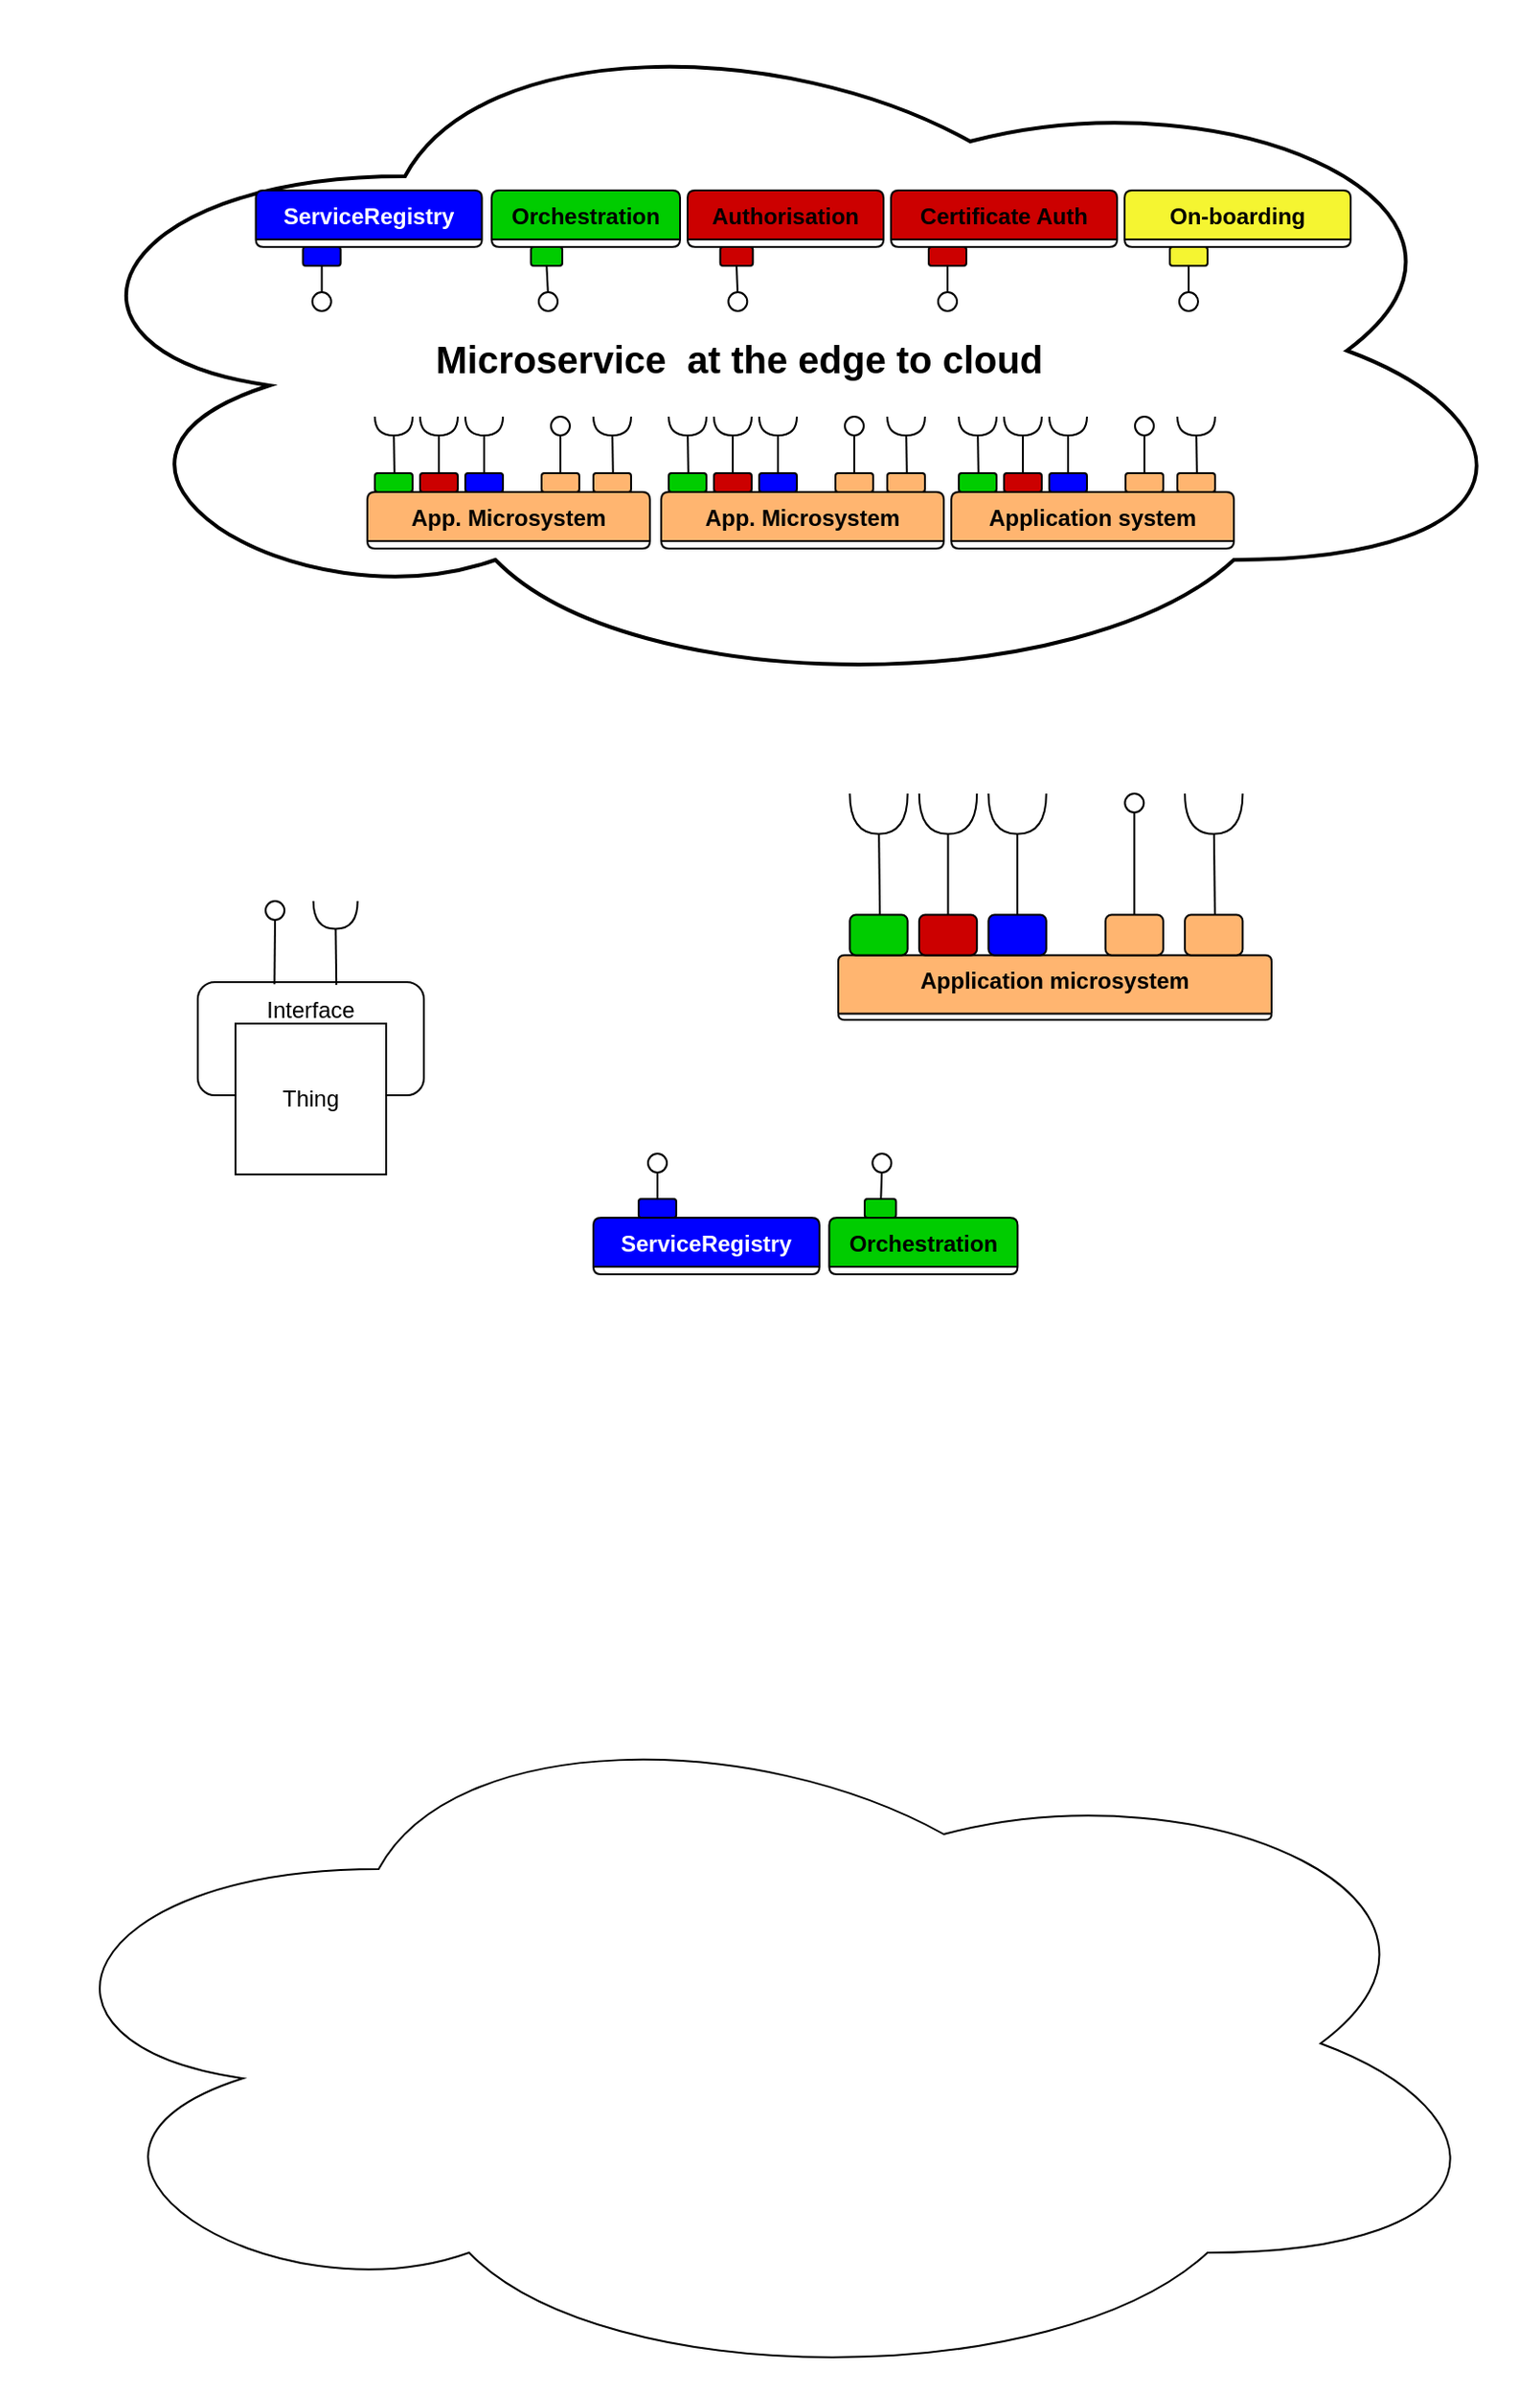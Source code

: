 <mxfile version="21.1.2" type="device">
  <diagram name="Page-1" id="v6Fz0Gvz70vR-agKBm5c">
    <mxGraphModel dx="1082" dy="836" grid="0" gridSize="10" guides="1" tooltips="1" connect="1" arrows="1" fold="1" page="1" pageScale="1" pageWidth="827" pageHeight="1169" math="0" shadow="0">
      <root>
        <mxCell id="0" />
        <mxCell id="1" parent="0" />
        <mxCell id="mkRPPFwUpt0L6hDoqbNb-77" value="" style="rounded=1;whiteSpace=wrap;html=1;" parent="1" vertex="1">
          <mxGeometry x="180" y="620" width="120" height="60" as="geometry" />
        </mxCell>
        <mxCell id="jZJW8-UeIkrkQT7gY3MM-151" value="" style="ellipse;shape=cloud;whiteSpace=wrap;html=1;" parent="1" vertex="1">
          <mxGeometry x="76.003" y="998" width="800" height="370" as="geometry" />
        </mxCell>
        <mxCell id="jZJW8-UeIkrkQT7gY3MM-15" value="" style="ellipse;shape=cloud;whiteSpace=wrap;html=1;rounded=1;strokeColor=#000000;strokeWidth=2;fontSize=12;fontColor=#000000;fillColor=none;" parent="1" vertex="1">
          <mxGeometry x="90" y="100" width="800" height="370" as="geometry" />
        </mxCell>
        <mxCell id="jZJW8-UeIkrkQT7gY3MM-18" value="On-boarding" style="swimlane;fontStyle=1;align=center;verticalAlign=top;childLayout=stackLayout;horizontal=1;startSize=26;horizontalStack=0;resizeParent=1;resizeParentMax=0;resizeLast=0;collapsible=1;marginBottom=0;labelBackgroundColor=none;labelBorderColor=none;rounded=1;fillColor=#F5F531;" parent="1" vertex="1">
          <mxGeometry x="672" y="200" width="120" height="30" as="geometry" />
        </mxCell>
        <mxCell id="jZJW8-UeIkrkQT7gY3MM-19" value="" style="group" parent="1" vertex="1" connectable="0">
          <mxGeometry x="696" y="230" width="20" height="34" as="geometry" />
        </mxCell>
        <mxCell id="jZJW8-UeIkrkQT7gY3MM-20" value="" style="rounded=1;whiteSpace=wrap;html=1;fontSize=15;fillColor=#F5F531;" parent="jZJW8-UeIkrkQT7gY3MM-19" vertex="1">
          <mxGeometry width="20" height="10" as="geometry" />
        </mxCell>
        <mxCell id="jZJW8-UeIkrkQT7gY3MM-21" value="" style="rounded=0;orthogonalLoop=1;jettySize=auto;html=1;endArrow=none;endFill=0;sketch=0;sourcePerimeterSpacing=0;targetPerimeterSpacing=0;exitX=0.5;exitY=1;exitDx=0;exitDy=0;" parent="jZJW8-UeIkrkQT7gY3MM-19" source="jZJW8-UeIkrkQT7gY3MM-20" target="jZJW8-UeIkrkQT7gY3MM-22" edge="1">
          <mxGeometry relative="1" as="geometry">
            <mxPoint x="10" y="-2" as="sourcePoint" />
          </mxGeometry>
        </mxCell>
        <mxCell id="jZJW8-UeIkrkQT7gY3MM-22" value="" style="ellipse;whiteSpace=wrap;html=1;align=center;aspect=fixed;resizable=0;points=[];outlineConnect=0;sketch=0;" parent="jZJW8-UeIkrkQT7gY3MM-19" vertex="1">
          <mxGeometry x="5" y="24" width="10" height="10" as="geometry" />
        </mxCell>
        <mxCell id="jZJW8-UeIkrkQT7gY3MM-23" value="&lt;b&gt;&lt;font style=&quot;font-size: 20px;&quot;&gt;Microservice&amp;nbsp; at the edge to cloud&lt;/font&gt;&lt;/b&gt;" style="text;html=1;strokeColor=none;fillColor=none;align=center;verticalAlign=middle;whiteSpace=wrap;rounded=0;" parent="1" vertex="1">
          <mxGeometry x="295" y="274" width="345" height="30" as="geometry" />
        </mxCell>
        <mxCell id="jZJW8-UeIkrkQT7gY3MM-24" value="" style="group" parent="1" vertex="1" connectable="0">
          <mxGeometry x="270" y="320" width="150" height="70" as="geometry" />
        </mxCell>
        <mxCell id="jZJW8-UeIkrkQT7gY3MM-25" value="App. Microsystem" style="swimlane;fontStyle=1;align=center;verticalAlign=top;childLayout=stackLayout;horizontal=1;startSize=26;horizontalStack=0;resizeParent=1;resizeParentMax=0;resizeLast=0;collapsible=1;marginBottom=0;labelBackgroundColor=none;labelBorderColor=none;rounded=1;fillColor=#FFB570;" parent="jZJW8-UeIkrkQT7gY3MM-24" vertex="1" collapsed="1">
          <mxGeometry y="40" width="150" height="30" as="geometry">
            <mxRectangle width="120" height="34" as="alternateBounds" />
          </mxGeometry>
        </mxCell>
        <mxCell id="jZJW8-UeIkrkQT7gY3MM-26" value="" style="line;strokeWidth=1;fillColor=none;align=left;verticalAlign=middle;spacingTop=-1;spacingLeft=3;spacingRight=3;rotatable=0;labelPosition=right;points=[];portConstraint=eastwest;labelBackgroundColor=none;rounded=1;" parent="jZJW8-UeIkrkQT7gY3MM-25" vertex="1">
          <mxGeometry y="26" width="120" height="8" as="geometry" />
        </mxCell>
        <mxCell id="jZJW8-UeIkrkQT7gY3MM-27" value="" style="group" parent="jZJW8-UeIkrkQT7gY3MM-24" vertex="1" connectable="0">
          <mxGeometry x="120" width="20" height="40" as="geometry" />
        </mxCell>
        <mxCell id="jZJW8-UeIkrkQT7gY3MM-28" value="" style="endArrow=none;html=1;rounded=0;fontSize=15;fontColor=#FFFFFF;exitX=0.232;exitY=0.435;exitDx=0;exitDy=0;exitPerimeter=0;" parent="jZJW8-UeIkrkQT7gY3MM-27" target="jZJW8-UeIkrkQT7gY3MM-29" edge="1">
          <mxGeometry width="50" height="50" relative="1" as="geometry">
            <mxPoint x="10.4" y="30.1" as="sourcePoint" />
            <mxPoint x="-430" y="-180" as="targetPoint" />
          </mxGeometry>
        </mxCell>
        <mxCell id="jZJW8-UeIkrkQT7gY3MM-29" value="" style="shape=requiredInterface;html=1;verticalLabelPosition=bottom;sketch=0;fontSize=15;fontColor=#FFFFFF;fillColor=#FFB570;direction=south;" parent="jZJW8-UeIkrkQT7gY3MM-27" vertex="1">
          <mxGeometry width="20" height="10" as="geometry" />
        </mxCell>
        <mxCell id="jZJW8-UeIkrkQT7gY3MM-30" value="" style="rounded=1;whiteSpace=wrap;html=1;fontSize=15;fillColor=#FFB570;" parent="jZJW8-UeIkrkQT7gY3MM-27" vertex="1">
          <mxGeometry y="30" width="20" height="10" as="geometry" />
        </mxCell>
        <mxCell id="jZJW8-UeIkrkQT7gY3MM-31" value="" style="group" parent="jZJW8-UeIkrkQT7gY3MM-24" vertex="1" connectable="0">
          <mxGeometry x="4" width="20" height="40" as="geometry" />
        </mxCell>
        <mxCell id="jZJW8-UeIkrkQT7gY3MM-32" value="" style="endArrow=none;html=1;rounded=0;fontSize=15;fontColor=#FFFFFF;exitX=0.232;exitY=0.435;exitDx=0;exitDy=0;exitPerimeter=0;" parent="jZJW8-UeIkrkQT7gY3MM-31" target="jZJW8-UeIkrkQT7gY3MM-33" edge="1">
          <mxGeometry width="50" height="50" relative="1" as="geometry">
            <mxPoint x="10.4" y="30.1" as="sourcePoint" />
            <mxPoint x="-430" y="-180" as="targetPoint" />
          </mxGeometry>
        </mxCell>
        <mxCell id="jZJW8-UeIkrkQT7gY3MM-33" value="" style="shape=requiredInterface;html=1;verticalLabelPosition=bottom;sketch=0;fontSize=15;fontColor=#FFFFFF;fillColor=#FFB570;direction=south;" parent="jZJW8-UeIkrkQT7gY3MM-31" vertex="1">
          <mxGeometry width="20" height="10" as="geometry" />
        </mxCell>
        <mxCell id="jZJW8-UeIkrkQT7gY3MM-34" value="" style="rounded=1;whiteSpace=wrap;html=1;fontSize=15;fillColor=#00CC00;" parent="jZJW8-UeIkrkQT7gY3MM-31" vertex="1">
          <mxGeometry y="30" width="20" height="10" as="geometry" />
        </mxCell>
        <mxCell id="jZJW8-UeIkrkQT7gY3MM-35" value="" style="group" parent="jZJW8-UeIkrkQT7gY3MM-24" vertex="1" connectable="0">
          <mxGeometry x="52" width="20" height="40" as="geometry" />
        </mxCell>
        <mxCell id="jZJW8-UeIkrkQT7gY3MM-36" value="" style="shape=requiredInterface;html=1;verticalLabelPosition=bottom;sketch=0;fontSize=15;fontColor=#FFFFFF;fillColor=#FFB570;direction=south;" parent="jZJW8-UeIkrkQT7gY3MM-35" vertex="1">
          <mxGeometry width="20" height="10" as="geometry" />
        </mxCell>
        <mxCell id="jZJW8-UeIkrkQT7gY3MM-37" value="" style="rounded=1;whiteSpace=wrap;html=1;fontSize=15;fillColor=#0000FF;" parent="jZJW8-UeIkrkQT7gY3MM-35" vertex="1">
          <mxGeometry y="30" width="20" height="10" as="geometry" />
        </mxCell>
        <mxCell id="jZJW8-UeIkrkQT7gY3MM-38" value="" style="endArrow=none;html=1;rounded=0;fontSize=15;fontColor=#FFFFFF;" parent="jZJW8-UeIkrkQT7gY3MM-35" target="jZJW8-UeIkrkQT7gY3MM-36" edge="1">
          <mxGeometry width="50" height="50" relative="1" as="geometry">
            <mxPoint x="10" y="30" as="sourcePoint" />
            <mxPoint x="-430" y="-180" as="targetPoint" />
          </mxGeometry>
        </mxCell>
        <mxCell id="jZJW8-UeIkrkQT7gY3MM-39" value="" style="group" parent="jZJW8-UeIkrkQT7gY3MM-24" vertex="1" connectable="0">
          <mxGeometry x="28" width="20" height="40" as="geometry" />
        </mxCell>
        <mxCell id="jZJW8-UeIkrkQT7gY3MM-40" value="" style="shape=requiredInterface;html=1;verticalLabelPosition=bottom;sketch=0;fontSize=15;fontColor=#FFFFFF;fillColor=#FFB570;direction=south;" parent="jZJW8-UeIkrkQT7gY3MM-39" vertex="1">
          <mxGeometry width="20" height="10" as="geometry" />
        </mxCell>
        <mxCell id="jZJW8-UeIkrkQT7gY3MM-41" value="" style="rounded=1;whiteSpace=wrap;html=1;fontSize=15;fillColor=#CC0000;" parent="jZJW8-UeIkrkQT7gY3MM-39" vertex="1">
          <mxGeometry y="30" width="20" height="10" as="geometry" />
        </mxCell>
        <mxCell id="jZJW8-UeIkrkQT7gY3MM-42" value="" style="endArrow=none;html=1;rounded=0;fontSize=15;fontColor=#FFFFFF;" parent="jZJW8-UeIkrkQT7gY3MM-39" target="jZJW8-UeIkrkQT7gY3MM-40" edge="1">
          <mxGeometry width="50" height="50" relative="1" as="geometry">
            <mxPoint x="10" y="30" as="sourcePoint" />
            <mxPoint x="-430" y="-180" as="targetPoint" />
          </mxGeometry>
        </mxCell>
        <mxCell id="jZJW8-UeIkrkQT7gY3MM-43" value="" style="group" parent="jZJW8-UeIkrkQT7gY3MM-24" vertex="1" connectable="0">
          <mxGeometry x="92.5" width="20" height="40" as="geometry" />
        </mxCell>
        <mxCell id="jZJW8-UeIkrkQT7gY3MM-44" value="" style="ellipse;whiteSpace=wrap;html=1;align=center;aspect=fixed;resizable=0;points=[];outlineConnect=0;sketch=0;fillColor=#FFFFFF;rotation=-180;" parent="jZJW8-UeIkrkQT7gY3MM-43" vertex="1">
          <mxGeometry x="5" width="10" height="10" as="geometry" />
        </mxCell>
        <mxCell id="jZJW8-UeIkrkQT7gY3MM-45" value="" style="rounded=1;whiteSpace=wrap;html=1;fontSize=15;fillColor=#FFB570;rotation=-180;" parent="jZJW8-UeIkrkQT7gY3MM-43" vertex="1">
          <mxGeometry y="30" width="20" height="10" as="geometry" />
        </mxCell>
        <mxCell id="jZJW8-UeIkrkQT7gY3MM-46" value="" style="rounded=0;orthogonalLoop=1;jettySize=auto;html=1;endArrow=none;endFill=0;sketch=0;targetPerimeterSpacing=0;startArrow=none;" parent="jZJW8-UeIkrkQT7gY3MM-43" source="jZJW8-UeIkrkQT7gY3MM-45" target="jZJW8-UeIkrkQT7gY3MM-44" edge="1">
          <mxGeometry relative="1" as="geometry">
            <mxPoint x="10" y="42" as="sourcePoint" />
          </mxGeometry>
        </mxCell>
        <mxCell id="jZJW8-UeIkrkQT7gY3MM-47" value="" style="group" parent="1" vertex="1" connectable="0">
          <mxGeometry x="426" y="320" width="150" height="70" as="geometry" />
        </mxCell>
        <mxCell id="jZJW8-UeIkrkQT7gY3MM-48" value="App. Microsystem" style="swimlane;fontStyle=1;align=center;verticalAlign=top;childLayout=stackLayout;horizontal=1;startSize=26;horizontalStack=0;resizeParent=1;resizeParentMax=0;resizeLast=0;collapsible=1;marginBottom=0;labelBackgroundColor=none;labelBorderColor=none;rounded=1;fillColor=#FFB570;" parent="jZJW8-UeIkrkQT7gY3MM-47" vertex="1" collapsed="1">
          <mxGeometry y="40" width="150" height="30" as="geometry">
            <mxRectangle width="120" height="34" as="alternateBounds" />
          </mxGeometry>
        </mxCell>
        <mxCell id="jZJW8-UeIkrkQT7gY3MM-49" value="" style="line;strokeWidth=1;fillColor=none;align=left;verticalAlign=middle;spacingTop=-1;spacingLeft=3;spacingRight=3;rotatable=0;labelPosition=right;points=[];portConstraint=eastwest;labelBackgroundColor=none;rounded=1;" parent="jZJW8-UeIkrkQT7gY3MM-48" vertex="1">
          <mxGeometry y="26" width="120" height="8" as="geometry" />
        </mxCell>
        <mxCell id="jZJW8-UeIkrkQT7gY3MM-50" value="" style="group" parent="jZJW8-UeIkrkQT7gY3MM-47" vertex="1" connectable="0">
          <mxGeometry x="120" width="20" height="40" as="geometry" />
        </mxCell>
        <mxCell id="jZJW8-UeIkrkQT7gY3MM-51" value="" style="endArrow=none;html=1;rounded=0;fontSize=15;fontColor=#FFFFFF;exitX=0.232;exitY=0.435;exitDx=0;exitDy=0;exitPerimeter=0;" parent="jZJW8-UeIkrkQT7gY3MM-50" target="jZJW8-UeIkrkQT7gY3MM-52" edge="1">
          <mxGeometry width="50" height="50" relative="1" as="geometry">
            <mxPoint x="10.4" y="30.1" as="sourcePoint" />
            <mxPoint x="-430" y="-180" as="targetPoint" />
          </mxGeometry>
        </mxCell>
        <mxCell id="jZJW8-UeIkrkQT7gY3MM-52" value="" style="shape=requiredInterface;html=1;verticalLabelPosition=bottom;sketch=0;fontSize=15;fontColor=#FFFFFF;fillColor=#FFB570;direction=south;" parent="jZJW8-UeIkrkQT7gY3MM-50" vertex="1">
          <mxGeometry width="20" height="10" as="geometry" />
        </mxCell>
        <mxCell id="jZJW8-UeIkrkQT7gY3MM-53" value="" style="rounded=1;whiteSpace=wrap;html=1;fontSize=15;fillColor=#FFB570;" parent="jZJW8-UeIkrkQT7gY3MM-50" vertex="1">
          <mxGeometry y="30" width="20" height="10" as="geometry" />
        </mxCell>
        <mxCell id="jZJW8-UeIkrkQT7gY3MM-54" value="" style="group" parent="jZJW8-UeIkrkQT7gY3MM-47" vertex="1" connectable="0">
          <mxGeometry x="4" width="20" height="40" as="geometry" />
        </mxCell>
        <mxCell id="jZJW8-UeIkrkQT7gY3MM-55" value="" style="endArrow=none;html=1;rounded=0;fontSize=15;fontColor=#FFFFFF;exitX=0.232;exitY=0.435;exitDx=0;exitDy=0;exitPerimeter=0;" parent="jZJW8-UeIkrkQT7gY3MM-54" target="jZJW8-UeIkrkQT7gY3MM-56" edge="1">
          <mxGeometry width="50" height="50" relative="1" as="geometry">
            <mxPoint x="10.4" y="30.1" as="sourcePoint" />
            <mxPoint x="-430" y="-180" as="targetPoint" />
          </mxGeometry>
        </mxCell>
        <mxCell id="jZJW8-UeIkrkQT7gY3MM-56" value="" style="shape=requiredInterface;html=1;verticalLabelPosition=bottom;sketch=0;fontSize=15;fontColor=#FFFFFF;fillColor=#FFB570;direction=south;" parent="jZJW8-UeIkrkQT7gY3MM-54" vertex="1">
          <mxGeometry width="20" height="10" as="geometry" />
        </mxCell>
        <mxCell id="jZJW8-UeIkrkQT7gY3MM-57" value="" style="rounded=1;whiteSpace=wrap;html=1;fontSize=15;fillColor=#00CC00;" parent="jZJW8-UeIkrkQT7gY3MM-54" vertex="1">
          <mxGeometry y="30" width="20" height="10" as="geometry" />
        </mxCell>
        <mxCell id="jZJW8-UeIkrkQT7gY3MM-58" value="" style="group" parent="jZJW8-UeIkrkQT7gY3MM-47" vertex="1" connectable="0">
          <mxGeometry x="52" width="20" height="40" as="geometry" />
        </mxCell>
        <mxCell id="jZJW8-UeIkrkQT7gY3MM-59" value="" style="shape=requiredInterface;html=1;verticalLabelPosition=bottom;sketch=0;fontSize=15;fontColor=#FFFFFF;fillColor=#FFB570;direction=south;" parent="jZJW8-UeIkrkQT7gY3MM-58" vertex="1">
          <mxGeometry width="20" height="10" as="geometry" />
        </mxCell>
        <mxCell id="jZJW8-UeIkrkQT7gY3MM-60" value="" style="rounded=1;whiteSpace=wrap;html=1;fontSize=15;fillColor=#0000FF;" parent="jZJW8-UeIkrkQT7gY3MM-58" vertex="1">
          <mxGeometry y="30" width="20" height="10" as="geometry" />
        </mxCell>
        <mxCell id="jZJW8-UeIkrkQT7gY3MM-61" value="" style="endArrow=none;html=1;rounded=0;fontSize=15;fontColor=#FFFFFF;" parent="jZJW8-UeIkrkQT7gY3MM-58" target="jZJW8-UeIkrkQT7gY3MM-59" edge="1">
          <mxGeometry width="50" height="50" relative="1" as="geometry">
            <mxPoint x="10" y="30" as="sourcePoint" />
            <mxPoint x="-430" y="-180" as="targetPoint" />
          </mxGeometry>
        </mxCell>
        <mxCell id="jZJW8-UeIkrkQT7gY3MM-62" value="" style="group" parent="jZJW8-UeIkrkQT7gY3MM-47" vertex="1" connectable="0">
          <mxGeometry x="28" width="20" height="40" as="geometry" />
        </mxCell>
        <mxCell id="jZJW8-UeIkrkQT7gY3MM-63" value="" style="shape=requiredInterface;html=1;verticalLabelPosition=bottom;sketch=0;fontSize=15;fontColor=#FFFFFF;fillColor=#FFB570;direction=south;" parent="jZJW8-UeIkrkQT7gY3MM-62" vertex="1">
          <mxGeometry width="20" height="10" as="geometry" />
        </mxCell>
        <mxCell id="jZJW8-UeIkrkQT7gY3MM-64" value="" style="rounded=1;whiteSpace=wrap;html=1;fontSize=15;fillColor=#CC0000;" parent="jZJW8-UeIkrkQT7gY3MM-62" vertex="1">
          <mxGeometry y="30" width="20" height="10" as="geometry" />
        </mxCell>
        <mxCell id="jZJW8-UeIkrkQT7gY3MM-65" value="" style="endArrow=none;html=1;rounded=0;fontSize=15;fontColor=#FFFFFF;" parent="jZJW8-UeIkrkQT7gY3MM-62" target="jZJW8-UeIkrkQT7gY3MM-63" edge="1">
          <mxGeometry width="50" height="50" relative="1" as="geometry">
            <mxPoint x="10" y="30" as="sourcePoint" />
            <mxPoint x="-430" y="-180" as="targetPoint" />
          </mxGeometry>
        </mxCell>
        <mxCell id="jZJW8-UeIkrkQT7gY3MM-66" value="" style="group" parent="jZJW8-UeIkrkQT7gY3MM-47" vertex="1" connectable="0">
          <mxGeometry x="92.5" width="20" height="40" as="geometry" />
        </mxCell>
        <mxCell id="jZJW8-UeIkrkQT7gY3MM-67" value="" style="ellipse;whiteSpace=wrap;html=1;align=center;aspect=fixed;resizable=0;points=[];outlineConnect=0;sketch=0;fillColor=#FFFFFF;rotation=-180;" parent="jZJW8-UeIkrkQT7gY3MM-66" vertex="1">
          <mxGeometry x="5" width="10" height="10" as="geometry" />
        </mxCell>
        <mxCell id="jZJW8-UeIkrkQT7gY3MM-68" value="" style="rounded=1;whiteSpace=wrap;html=1;fontSize=15;fillColor=#FFB570;rotation=-180;" parent="jZJW8-UeIkrkQT7gY3MM-66" vertex="1">
          <mxGeometry y="30" width="20" height="10" as="geometry" />
        </mxCell>
        <mxCell id="jZJW8-UeIkrkQT7gY3MM-69" value="" style="rounded=0;orthogonalLoop=1;jettySize=auto;html=1;endArrow=none;endFill=0;sketch=0;targetPerimeterSpacing=0;startArrow=none;" parent="jZJW8-UeIkrkQT7gY3MM-66" source="jZJW8-UeIkrkQT7gY3MM-68" target="jZJW8-UeIkrkQT7gY3MM-67" edge="1">
          <mxGeometry relative="1" as="geometry">
            <mxPoint x="10" y="42" as="sourcePoint" />
          </mxGeometry>
        </mxCell>
        <mxCell id="jZJW8-UeIkrkQT7gY3MM-93" value="" style="group" parent="1" vertex="1" connectable="0">
          <mxGeometry x="210.81" y="200" width="120" height="74" as="geometry" />
        </mxCell>
        <mxCell id="jZJW8-UeIkrkQT7gY3MM-94" value="" style="group" parent="jZJW8-UeIkrkQT7gY3MM-93" vertex="1" connectable="0">
          <mxGeometry width="120" height="74" as="geometry" />
        </mxCell>
        <mxCell id="jZJW8-UeIkrkQT7gY3MM-95" value="ServiceRegistry" style="swimlane;fontStyle=1;align=center;verticalAlign=top;childLayout=stackLayout;horizontal=1;startSize=26;horizontalStack=0;resizeParent=1;resizeParentMax=0;resizeLast=0;collapsible=1;marginBottom=0;labelBackgroundColor=none;labelBorderColor=none;rounded=1;fillColor=#0000FF;fontColor=#FFFFFF;" parent="jZJW8-UeIkrkQT7gY3MM-94" vertex="1">
          <mxGeometry width="120" height="30" as="geometry">
            <mxRectangle x="500" y="100" width="130" height="30" as="alternateBounds" />
          </mxGeometry>
        </mxCell>
        <mxCell id="jZJW8-UeIkrkQT7gY3MM-96" value="" style="group" parent="jZJW8-UeIkrkQT7gY3MM-94" vertex="1" connectable="0">
          <mxGeometry x="25" y="30" width="20" height="44" as="geometry" />
        </mxCell>
        <mxCell id="jZJW8-UeIkrkQT7gY3MM-97" value="" style="ellipse;whiteSpace=wrap;html=1;align=center;aspect=fixed;resizable=0;points=[];outlineConnect=0;sketch=0;fillColor=#FFFFFF;" parent="jZJW8-UeIkrkQT7gY3MM-96" vertex="1">
          <mxGeometry x="5" y="24" width="10" height="10" as="geometry" />
        </mxCell>
        <mxCell id="jZJW8-UeIkrkQT7gY3MM-98" value="" style="rounded=1;whiteSpace=wrap;html=1;fontSize=15;fillColor=#0000FF;" parent="jZJW8-UeIkrkQT7gY3MM-96" vertex="1">
          <mxGeometry width="20" height="10" as="geometry" />
        </mxCell>
        <mxCell id="jZJW8-UeIkrkQT7gY3MM-99" value="" style="rounded=0;orthogonalLoop=1;jettySize=auto;html=1;endArrow=none;endFill=0;sketch=0;targetPerimeterSpacing=0;startArrow=none;" parent="jZJW8-UeIkrkQT7gY3MM-96" source="jZJW8-UeIkrkQT7gY3MM-98" target="jZJW8-UeIkrkQT7gY3MM-97" edge="1">
          <mxGeometry relative="1" as="geometry">
            <mxPoint x="10" y="-2" as="sourcePoint" />
          </mxGeometry>
        </mxCell>
        <mxCell id="jZJW8-UeIkrkQT7gY3MM-100" value="" style="group" parent="1" vertex="1" connectable="0">
          <mxGeometry x="336" y="200" width="100" height="64" as="geometry" />
        </mxCell>
        <mxCell id="jZJW8-UeIkrkQT7gY3MM-101" value="Orchestration" style="swimlane;fontStyle=1;align=center;verticalAlign=top;childLayout=stackLayout;horizontal=1;startSize=26;horizontalStack=0;resizeParent=1;resizeParentMax=0;resizeLast=0;collapsible=1;marginBottom=0;labelBackgroundColor=none;labelBorderColor=none;rounded=1;fillColor=#00CC00;" parent="jZJW8-UeIkrkQT7gY3MM-100" vertex="1">
          <mxGeometry width="100" height="30" as="geometry" />
        </mxCell>
        <mxCell id="jZJW8-UeIkrkQT7gY3MM-102" value="" style="group" parent="jZJW8-UeIkrkQT7gY3MM-100" vertex="1" connectable="0">
          <mxGeometry x="20.833" y="30" width="16.667" height="34" as="geometry" />
        </mxCell>
        <mxCell id="jZJW8-UeIkrkQT7gY3MM-103" value="" style="rounded=1;whiteSpace=wrap;html=1;fontSize=15;fillColor=#00CC00;" parent="jZJW8-UeIkrkQT7gY3MM-102" vertex="1">
          <mxGeometry width="16.667" height="10" as="geometry" />
        </mxCell>
        <mxCell id="jZJW8-UeIkrkQT7gY3MM-104" value="" style="rounded=0;orthogonalLoop=1;jettySize=auto;html=1;endArrow=none;endFill=0;sketch=0;sourcePerimeterSpacing=0;targetPerimeterSpacing=0;exitX=0.5;exitY=1;exitDx=0;exitDy=0;" parent="jZJW8-UeIkrkQT7gY3MM-102" source="jZJW8-UeIkrkQT7gY3MM-103" target="jZJW8-UeIkrkQT7gY3MM-105" edge="1">
          <mxGeometry relative="1" as="geometry">
            <mxPoint x="8.333" y="-2" as="sourcePoint" />
          </mxGeometry>
        </mxCell>
        <mxCell id="jZJW8-UeIkrkQT7gY3MM-105" value="" style="ellipse;whiteSpace=wrap;html=1;align=center;aspect=fixed;resizable=0;points=[];outlineConnect=0;sketch=0;" parent="jZJW8-UeIkrkQT7gY3MM-102" vertex="1">
          <mxGeometry x="4.167" y="24" width="10" height="10" as="geometry" />
        </mxCell>
        <mxCell id="jZJW8-UeIkrkQT7gY3MM-106" value="" style="group" parent="1" vertex="1" connectable="0">
          <mxGeometry x="440" y="200" width="447.333" height="270" as="geometry" />
        </mxCell>
        <mxCell id="jZJW8-UeIkrkQT7gY3MM-107" value="Authorisation" style="swimlane;fontStyle=1;align=center;verticalAlign=top;childLayout=stackLayout;horizontal=1;startSize=26;horizontalStack=0;resizeParent=1;resizeParentMax=0;resizeLast=0;collapsible=1;marginBottom=0;labelBackgroundColor=none;labelBorderColor=none;rounded=1;fillColor=#CC0000;" parent="jZJW8-UeIkrkQT7gY3MM-106" vertex="1">
          <mxGeometry width="104" height="30" as="geometry" />
        </mxCell>
        <mxCell id="jZJW8-UeIkrkQT7gY3MM-108" value="" style="group" parent="jZJW8-UeIkrkQT7gY3MM-106" vertex="1" connectable="0">
          <mxGeometry x="17.333" y="30" width="430.0" height="240" as="geometry" />
        </mxCell>
        <mxCell id="jZJW8-UeIkrkQT7gY3MM-109" value="" style="rounded=1;whiteSpace=wrap;html=1;fontSize=15;fillColor=#CC0000;" parent="jZJW8-UeIkrkQT7gY3MM-108" vertex="1">
          <mxGeometry width="17.333" height="10" as="geometry" />
        </mxCell>
        <mxCell id="jZJW8-UeIkrkQT7gY3MM-110" value="" style="rounded=0;orthogonalLoop=1;jettySize=auto;html=1;endArrow=none;endFill=0;sketch=0;sourcePerimeterSpacing=0;targetPerimeterSpacing=0;exitX=0.5;exitY=1;exitDx=0;exitDy=0;" parent="jZJW8-UeIkrkQT7gY3MM-108" source="jZJW8-UeIkrkQT7gY3MM-109" target="jZJW8-UeIkrkQT7gY3MM-111" edge="1">
          <mxGeometry relative="1" as="geometry">
            <mxPoint x="8.667" y="-2" as="sourcePoint" />
          </mxGeometry>
        </mxCell>
        <mxCell id="jZJW8-UeIkrkQT7gY3MM-111" value="" style="ellipse;whiteSpace=wrap;html=1;align=center;aspect=fixed;resizable=0;points=[];outlineConnect=0;sketch=0;" parent="jZJW8-UeIkrkQT7gY3MM-108" vertex="1">
          <mxGeometry x="4.333" y="24" width="10" height="10" as="geometry" />
        </mxCell>
        <mxCell id="jZJW8-UeIkrkQT7gY3MM-116" value="" style="group" parent="1" vertex="1" connectable="0">
          <mxGeometry x="580" y="320" width="150" height="70" as="geometry" />
        </mxCell>
        <mxCell id="jZJW8-UeIkrkQT7gY3MM-117" value="Application system" style="swimlane;fontStyle=1;align=center;verticalAlign=top;childLayout=stackLayout;horizontal=1;startSize=26;horizontalStack=0;resizeParent=1;resizeParentMax=0;resizeLast=0;collapsible=1;marginBottom=0;labelBackgroundColor=none;labelBorderColor=none;rounded=1;fillColor=#FFB570;" parent="jZJW8-UeIkrkQT7gY3MM-116" vertex="1" collapsed="1">
          <mxGeometry y="40" width="150" height="30" as="geometry">
            <mxRectangle width="120" height="34" as="alternateBounds" />
          </mxGeometry>
        </mxCell>
        <mxCell id="jZJW8-UeIkrkQT7gY3MM-118" value="" style="line;strokeWidth=1;fillColor=none;align=left;verticalAlign=middle;spacingTop=-1;spacingLeft=3;spacingRight=3;rotatable=0;labelPosition=right;points=[];portConstraint=eastwest;labelBackgroundColor=none;rounded=1;" parent="jZJW8-UeIkrkQT7gY3MM-117" vertex="1">
          <mxGeometry y="26" width="120" height="8" as="geometry" />
        </mxCell>
        <mxCell id="jZJW8-UeIkrkQT7gY3MM-119" value="" style="group" parent="jZJW8-UeIkrkQT7gY3MM-116" vertex="1" connectable="0">
          <mxGeometry x="120" width="20" height="40" as="geometry" />
        </mxCell>
        <mxCell id="jZJW8-UeIkrkQT7gY3MM-120" value="" style="endArrow=none;html=1;rounded=0;fontSize=15;fontColor=#FFFFFF;exitX=0.232;exitY=0.435;exitDx=0;exitDy=0;exitPerimeter=0;" parent="jZJW8-UeIkrkQT7gY3MM-119" target="jZJW8-UeIkrkQT7gY3MM-121" edge="1">
          <mxGeometry width="50" height="50" relative="1" as="geometry">
            <mxPoint x="10.4" y="30.1" as="sourcePoint" />
            <mxPoint x="-430" y="-180" as="targetPoint" />
          </mxGeometry>
        </mxCell>
        <mxCell id="jZJW8-UeIkrkQT7gY3MM-121" value="" style="shape=requiredInterface;html=1;verticalLabelPosition=bottom;sketch=0;fontSize=15;fontColor=#FFFFFF;fillColor=#FFB570;direction=south;" parent="jZJW8-UeIkrkQT7gY3MM-119" vertex="1">
          <mxGeometry width="20" height="10" as="geometry" />
        </mxCell>
        <mxCell id="jZJW8-UeIkrkQT7gY3MM-122" value="" style="rounded=1;whiteSpace=wrap;html=1;fontSize=15;fillColor=#FFB570;" parent="jZJW8-UeIkrkQT7gY3MM-119" vertex="1">
          <mxGeometry y="30" width="20" height="10" as="geometry" />
        </mxCell>
        <mxCell id="jZJW8-UeIkrkQT7gY3MM-123" value="" style="group" parent="jZJW8-UeIkrkQT7gY3MM-116" vertex="1" connectable="0">
          <mxGeometry x="4" width="20" height="40" as="geometry" />
        </mxCell>
        <mxCell id="jZJW8-UeIkrkQT7gY3MM-124" value="" style="endArrow=none;html=1;rounded=0;fontSize=15;fontColor=#FFFFFF;exitX=0.232;exitY=0.435;exitDx=0;exitDy=0;exitPerimeter=0;" parent="jZJW8-UeIkrkQT7gY3MM-123" target="jZJW8-UeIkrkQT7gY3MM-125" edge="1">
          <mxGeometry width="50" height="50" relative="1" as="geometry">
            <mxPoint x="10.4" y="30.1" as="sourcePoint" />
            <mxPoint x="-430" y="-180" as="targetPoint" />
          </mxGeometry>
        </mxCell>
        <mxCell id="jZJW8-UeIkrkQT7gY3MM-125" value="" style="shape=requiredInterface;html=1;verticalLabelPosition=bottom;sketch=0;fontSize=15;fontColor=#FFFFFF;fillColor=#FFB570;direction=south;" parent="jZJW8-UeIkrkQT7gY3MM-123" vertex="1">
          <mxGeometry width="20" height="10" as="geometry" />
        </mxCell>
        <mxCell id="jZJW8-UeIkrkQT7gY3MM-126" value="" style="rounded=1;whiteSpace=wrap;html=1;fontSize=15;fillColor=#00CC00;" parent="jZJW8-UeIkrkQT7gY3MM-123" vertex="1">
          <mxGeometry y="30" width="20" height="10" as="geometry" />
        </mxCell>
        <mxCell id="jZJW8-UeIkrkQT7gY3MM-127" value="" style="group" parent="jZJW8-UeIkrkQT7gY3MM-116" vertex="1" connectable="0">
          <mxGeometry x="52" width="20" height="40" as="geometry" />
        </mxCell>
        <mxCell id="jZJW8-UeIkrkQT7gY3MM-128" value="" style="shape=requiredInterface;html=1;verticalLabelPosition=bottom;sketch=0;fontSize=15;fontColor=#FFFFFF;fillColor=#FFB570;direction=south;" parent="jZJW8-UeIkrkQT7gY3MM-127" vertex="1">
          <mxGeometry width="20" height="10" as="geometry" />
        </mxCell>
        <mxCell id="jZJW8-UeIkrkQT7gY3MM-129" value="" style="rounded=1;whiteSpace=wrap;html=1;fontSize=15;fillColor=#0000FF;" parent="jZJW8-UeIkrkQT7gY3MM-127" vertex="1">
          <mxGeometry y="30" width="20" height="10" as="geometry" />
        </mxCell>
        <mxCell id="jZJW8-UeIkrkQT7gY3MM-130" value="" style="endArrow=none;html=1;rounded=0;fontSize=15;fontColor=#FFFFFF;" parent="jZJW8-UeIkrkQT7gY3MM-127" target="jZJW8-UeIkrkQT7gY3MM-128" edge="1">
          <mxGeometry width="50" height="50" relative="1" as="geometry">
            <mxPoint x="10" y="30" as="sourcePoint" />
            <mxPoint x="-430" y="-180" as="targetPoint" />
          </mxGeometry>
        </mxCell>
        <mxCell id="jZJW8-UeIkrkQT7gY3MM-131" value="" style="group" parent="jZJW8-UeIkrkQT7gY3MM-116" vertex="1" connectable="0">
          <mxGeometry x="28" width="20" height="40" as="geometry" />
        </mxCell>
        <mxCell id="jZJW8-UeIkrkQT7gY3MM-132" value="" style="shape=requiredInterface;html=1;verticalLabelPosition=bottom;sketch=0;fontSize=15;fontColor=#FFFFFF;fillColor=#FFB570;direction=south;" parent="jZJW8-UeIkrkQT7gY3MM-131" vertex="1">
          <mxGeometry width="20" height="10" as="geometry" />
        </mxCell>
        <mxCell id="jZJW8-UeIkrkQT7gY3MM-133" value="" style="rounded=1;whiteSpace=wrap;html=1;fontSize=15;fillColor=#CC0000;" parent="jZJW8-UeIkrkQT7gY3MM-131" vertex="1">
          <mxGeometry y="30" width="20" height="10" as="geometry" />
        </mxCell>
        <mxCell id="jZJW8-UeIkrkQT7gY3MM-134" value="" style="endArrow=none;html=1;rounded=0;fontSize=15;fontColor=#FFFFFF;" parent="jZJW8-UeIkrkQT7gY3MM-131" target="jZJW8-UeIkrkQT7gY3MM-132" edge="1">
          <mxGeometry width="50" height="50" relative="1" as="geometry">
            <mxPoint x="10" y="30" as="sourcePoint" />
            <mxPoint x="-430" y="-180" as="targetPoint" />
          </mxGeometry>
        </mxCell>
        <mxCell id="jZJW8-UeIkrkQT7gY3MM-135" value="" style="group" parent="jZJW8-UeIkrkQT7gY3MM-116" vertex="1" connectable="0">
          <mxGeometry x="92.5" width="20" height="40" as="geometry" />
        </mxCell>
        <mxCell id="jZJW8-UeIkrkQT7gY3MM-136" value="" style="ellipse;whiteSpace=wrap;html=1;align=center;aspect=fixed;resizable=0;points=[];outlineConnect=0;sketch=0;fillColor=#FFFFFF;rotation=-180;" parent="jZJW8-UeIkrkQT7gY3MM-135" vertex="1">
          <mxGeometry x="5" width="10" height="10" as="geometry" />
        </mxCell>
        <mxCell id="jZJW8-UeIkrkQT7gY3MM-137" value="" style="rounded=1;whiteSpace=wrap;html=1;fontSize=15;fillColor=#FFB570;rotation=-180;" parent="jZJW8-UeIkrkQT7gY3MM-135" vertex="1">
          <mxGeometry y="30" width="20" height="10" as="geometry" />
        </mxCell>
        <mxCell id="jZJW8-UeIkrkQT7gY3MM-138" value="" style="rounded=0;orthogonalLoop=1;jettySize=auto;html=1;endArrow=none;endFill=0;sketch=0;targetPerimeterSpacing=0;startArrow=none;" parent="jZJW8-UeIkrkQT7gY3MM-135" source="jZJW8-UeIkrkQT7gY3MM-137" target="jZJW8-UeIkrkQT7gY3MM-136" edge="1">
          <mxGeometry relative="1" as="geometry">
            <mxPoint x="10" y="42" as="sourcePoint" />
          </mxGeometry>
        </mxCell>
        <mxCell id="jZJW8-UeIkrkQT7gY3MM-145" value="" style="group" parent="1" vertex="1" connectable="0">
          <mxGeometry x="548" y="200" width="120" height="64" as="geometry" />
        </mxCell>
        <mxCell id="jZJW8-UeIkrkQT7gY3MM-146" value="Certificate Auth" style="swimlane;fontStyle=1;align=center;verticalAlign=top;childLayout=stackLayout;horizontal=1;startSize=26;horizontalStack=0;resizeParent=1;resizeParentMax=0;resizeLast=0;collapsible=1;marginBottom=0;labelBackgroundColor=none;labelBorderColor=none;rounded=1;fillColor=#CC0000;" parent="jZJW8-UeIkrkQT7gY3MM-145" vertex="1">
          <mxGeometry width="120" height="30" as="geometry" />
        </mxCell>
        <mxCell id="jZJW8-UeIkrkQT7gY3MM-147" value="" style="group" parent="jZJW8-UeIkrkQT7gY3MM-145" vertex="1" connectable="0">
          <mxGeometry x="20" y="30" width="20" height="34" as="geometry" />
        </mxCell>
        <mxCell id="jZJW8-UeIkrkQT7gY3MM-148" value="" style="rounded=1;whiteSpace=wrap;html=1;fontSize=15;fillColor=#CC0000;" parent="jZJW8-UeIkrkQT7gY3MM-147" vertex="1">
          <mxGeometry width="20" height="10" as="geometry" />
        </mxCell>
        <mxCell id="jZJW8-UeIkrkQT7gY3MM-149" value="" style="rounded=0;orthogonalLoop=1;jettySize=auto;html=1;endArrow=none;endFill=0;sketch=0;sourcePerimeterSpacing=0;targetPerimeterSpacing=0;exitX=0.5;exitY=1;exitDx=0;exitDy=0;" parent="jZJW8-UeIkrkQT7gY3MM-147" source="jZJW8-UeIkrkQT7gY3MM-148" target="jZJW8-UeIkrkQT7gY3MM-150" edge="1">
          <mxGeometry relative="1" as="geometry">
            <mxPoint x="10" y="-2" as="sourcePoint" />
          </mxGeometry>
        </mxCell>
        <mxCell id="jZJW8-UeIkrkQT7gY3MM-150" value="" style="ellipse;whiteSpace=wrap;html=1;align=center;aspect=fixed;resizable=0;points=[];outlineConnect=0;sketch=0;" parent="jZJW8-UeIkrkQT7gY3MM-147" vertex="1">
          <mxGeometry x="5" y="24" width="10" height="10" as="geometry" />
        </mxCell>
        <mxCell id="mkRPPFwUpt0L6hDoqbNb-53" value="Interface" style="text;html=1;strokeColor=none;fillColor=none;align=center;verticalAlign=middle;whiteSpace=wrap;rounded=0;" parent="1" vertex="1">
          <mxGeometry x="210" y="620" width="60" height="30" as="geometry" />
        </mxCell>
        <mxCell id="mkRPPFwUpt0L6hDoqbNb-69" value="" style="endArrow=none;html=1;rounded=0;fontSize=15;fontColor=#FFFFFF;exitX=0.232;exitY=0.435;exitDx=0;exitDy=0;exitPerimeter=0;" parent="1" target="mkRPPFwUpt0L6hDoqbNb-70" edge="1">
          <mxGeometry width="50" height="50" relative="1" as="geometry">
            <mxPoint x="253.564" y="621.5" as="sourcePoint" />
            <mxPoint x="-263.241" y="310.887" as="targetPoint" />
          </mxGeometry>
        </mxCell>
        <mxCell id="mkRPPFwUpt0L6hDoqbNb-70" value="" style="shape=requiredInterface;html=1;verticalLabelPosition=bottom;sketch=0;fontSize=15;fontColor=#FFFFFF;fillColor=#FFB570;direction=south;" parent="1" vertex="1">
          <mxGeometry x="241.36" y="577" width="23.47" height="14.784" as="geometry" />
        </mxCell>
        <mxCell id="mkRPPFwUpt0L6hDoqbNb-71" value="" style="ellipse;whiteSpace=wrap;html=1;align=center;aspect=fixed;resizable=0;points=[];outlineConnect=0;sketch=0;fillColor=#FFFFFF;rotation=-180;" parent="1" vertex="1">
          <mxGeometry x="216.0" y="577" width="10" height="10" as="geometry" />
        </mxCell>
        <mxCell id="mkRPPFwUpt0L6hDoqbNb-72" value="" style="rounded=0;orthogonalLoop=1;jettySize=auto;html=1;endArrow=none;endFill=0;sketch=0;targetPerimeterSpacing=0;startArrow=none;" parent="1" target="mkRPPFwUpt0L6hDoqbNb-71" edge="1">
          <mxGeometry relative="1" as="geometry">
            <mxPoint x="220.696" y="621.155" as="sourcePoint" />
          </mxGeometry>
        </mxCell>
        <mxCell id="mkRPPFwUpt0L6hDoqbNb-51" value="Thing" style="whiteSpace=wrap;html=1;aspect=fixed;" parent="1" vertex="1">
          <mxGeometry x="200" y="642" width="80" height="80" as="geometry" />
        </mxCell>
        <mxCell id="mkRPPFwUpt0L6hDoqbNb-78" value="" style="group" parent="1" vertex="1" connectable="0">
          <mxGeometry x="520" y="520" width="230" height="120" as="geometry" />
        </mxCell>
        <mxCell id="mkRPPFwUpt0L6hDoqbNb-26" value="Application microsystem" style="swimlane;fontStyle=1;align=center;verticalAlign=top;childLayout=stackLayout;horizontal=1;startSize=31;horizontalStack=0;resizeParent=1;resizeParentMax=0;resizeLast=0;collapsible=1;marginBottom=0;labelBackgroundColor=none;labelBorderColor=none;rounded=1;fillColor=#FFB570;" parent="mkRPPFwUpt0L6hDoqbNb-78" vertex="1" collapsed="1">
          <mxGeometry y="85.71" width="230" height="34.29" as="geometry">
            <mxRectangle width="120" height="34" as="alternateBounds" />
          </mxGeometry>
        </mxCell>
        <mxCell id="mkRPPFwUpt0L6hDoqbNb-27" value="" style="line;strokeWidth=1;fillColor=none;align=left;verticalAlign=middle;spacingTop=-1;spacingLeft=3;spacingRight=3;rotatable=0;labelPosition=right;points=[];portConstraint=eastwest;labelBackgroundColor=none;rounded=1;" parent="mkRPPFwUpt0L6hDoqbNb-26" vertex="1">
          <mxGeometry y="55.714" width="184" height="17.143" as="geometry" />
        </mxCell>
        <mxCell id="mkRPPFwUpt0L6hDoqbNb-28" value="" style="group" parent="mkRPPFwUpt0L6hDoqbNb-78" vertex="1" connectable="0">
          <mxGeometry x="184" width="30.667" height="85.714" as="geometry" />
        </mxCell>
        <mxCell id="mkRPPFwUpt0L6hDoqbNb-29" value="" style="endArrow=none;html=1;rounded=0;fontSize=15;fontColor=#FFFFFF;exitX=0.232;exitY=0.435;exitDx=0;exitDy=0;exitPerimeter=0;" parent="mkRPPFwUpt0L6hDoqbNb-28" target="mkRPPFwUpt0L6hDoqbNb-30" edge="1">
          <mxGeometry width="50" height="50" relative="1" as="geometry">
            <mxPoint x="15.947" y="64.5" as="sourcePoint" />
            <mxPoint x="-659.333" y="-385.714" as="targetPoint" />
          </mxGeometry>
        </mxCell>
        <mxCell id="mkRPPFwUpt0L6hDoqbNb-30" value="" style="shape=requiredInterface;html=1;verticalLabelPosition=bottom;sketch=0;fontSize=15;fontColor=#FFFFFF;fillColor=#FFB570;direction=south;" parent="mkRPPFwUpt0L6hDoqbNb-28" vertex="1">
          <mxGeometry width="30.667" height="21.429" as="geometry" />
        </mxCell>
        <mxCell id="mkRPPFwUpt0L6hDoqbNb-31" value="" style="rounded=1;whiteSpace=wrap;html=1;fontSize=15;fillColor=#FFB570;" parent="mkRPPFwUpt0L6hDoqbNb-28" vertex="1">
          <mxGeometry y="64.286" width="30.667" height="21.429" as="geometry" />
        </mxCell>
        <mxCell id="mkRPPFwUpt0L6hDoqbNb-32" value="" style="group" parent="mkRPPFwUpt0L6hDoqbNb-78" vertex="1" connectable="0">
          <mxGeometry x="6.133" width="30.667" height="85.714" as="geometry" />
        </mxCell>
        <mxCell id="mkRPPFwUpt0L6hDoqbNb-33" value="" style="endArrow=none;html=1;rounded=0;fontSize=15;fontColor=#FFFFFF;exitX=0.232;exitY=0.435;exitDx=0;exitDy=0;exitPerimeter=0;" parent="mkRPPFwUpt0L6hDoqbNb-32" target="mkRPPFwUpt0L6hDoqbNb-34" edge="1">
          <mxGeometry width="50" height="50" relative="1" as="geometry">
            <mxPoint x="15.947" y="64.5" as="sourcePoint" />
            <mxPoint x="-659.333" y="-385.714" as="targetPoint" />
          </mxGeometry>
        </mxCell>
        <mxCell id="mkRPPFwUpt0L6hDoqbNb-34" value="" style="shape=requiredInterface;html=1;verticalLabelPosition=bottom;sketch=0;fontSize=15;fontColor=#FFFFFF;fillColor=#FFB570;direction=south;" parent="mkRPPFwUpt0L6hDoqbNb-32" vertex="1">
          <mxGeometry width="30.667" height="21.429" as="geometry" />
        </mxCell>
        <mxCell id="mkRPPFwUpt0L6hDoqbNb-35" value="" style="rounded=1;whiteSpace=wrap;html=1;fontSize=15;fillColor=#00CC00;" parent="mkRPPFwUpt0L6hDoqbNb-32" vertex="1">
          <mxGeometry y="64.286" width="30.667" height="21.429" as="geometry" />
        </mxCell>
        <mxCell id="mkRPPFwUpt0L6hDoqbNb-36" value="" style="group" parent="mkRPPFwUpt0L6hDoqbNb-78" vertex="1" connectable="0">
          <mxGeometry x="79.733" width="30.667" height="85.714" as="geometry" />
        </mxCell>
        <mxCell id="mkRPPFwUpt0L6hDoqbNb-37" value="" style="shape=requiredInterface;html=1;verticalLabelPosition=bottom;sketch=0;fontSize=15;fontColor=#FFFFFF;fillColor=#FFB570;direction=south;" parent="mkRPPFwUpt0L6hDoqbNb-36" vertex="1">
          <mxGeometry width="30.667" height="21.429" as="geometry" />
        </mxCell>
        <mxCell id="mkRPPFwUpt0L6hDoqbNb-38" value="" style="rounded=1;whiteSpace=wrap;html=1;fontSize=15;fillColor=#0000FF;" parent="mkRPPFwUpt0L6hDoqbNb-36" vertex="1">
          <mxGeometry y="64.286" width="30.667" height="21.429" as="geometry" />
        </mxCell>
        <mxCell id="mkRPPFwUpt0L6hDoqbNb-39" value="" style="endArrow=none;html=1;rounded=0;fontSize=15;fontColor=#FFFFFF;" parent="mkRPPFwUpt0L6hDoqbNb-36" target="mkRPPFwUpt0L6hDoqbNb-37" edge="1">
          <mxGeometry width="50" height="50" relative="1" as="geometry">
            <mxPoint x="15.333" y="64.286" as="sourcePoint" />
            <mxPoint x="-659.333" y="-385.714" as="targetPoint" />
          </mxGeometry>
        </mxCell>
        <mxCell id="mkRPPFwUpt0L6hDoqbNb-40" value="" style="group" parent="mkRPPFwUpt0L6hDoqbNb-78" vertex="1" connectable="0">
          <mxGeometry x="42.933" width="30.667" height="85.714" as="geometry" />
        </mxCell>
        <mxCell id="mkRPPFwUpt0L6hDoqbNb-41" value="" style="shape=requiredInterface;html=1;verticalLabelPosition=bottom;sketch=0;fontSize=15;fontColor=#FFFFFF;fillColor=#FFB570;direction=south;" parent="mkRPPFwUpt0L6hDoqbNb-40" vertex="1">
          <mxGeometry width="30.667" height="21.429" as="geometry" />
        </mxCell>
        <mxCell id="mkRPPFwUpt0L6hDoqbNb-42" value="" style="rounded=1;whiteSpace=wrap;html=1;fontSize=15;fillColor=#CC0000;" parent="mkRPPFwUpt0L6hDoqbNb-40" vertex="1">
          <mxGeometry y="64.286" width="30.667" height="21.429" as="geometry" />
        </mxCell>
        <mxCell id="mkRPPFwUpt0L6hDoqbNb-43" value="" style="endArrow=none;html=1;rounded=0;fontSize=15;fontColor=#FFFFFF;" parent="mkRPPFwUpt0L6hDoqbNb-40" target="mkRPPFwUpt0L6hDoqbNb-41" edge="1">
          <mxGeometry width="50" height="50" relative="1" as="geometry">
            <mxPoint x="15.333" y="64.286" as="sourcePoint" />
            <mxPoint x="-659.333" y="-385.714" as="targetPoint" />
          </mxGeometry>
        </mxCell>
        <mxCell id="mkRPPFwUpt0L6hDoqbNb-45" value="" style="ellipse;whiteSpace=wrap;html=1;align=center;aspect=fixed;resizable=0;points=[];outlineConnect=0;sketch=0;fillColor=#FFFFFF;rotation=-180;" parent="mkRPPFwUpt0L6hDoqbNb-78" vertex="1">
          <mxGeometry x="152.17" width="10" height="10" as="geometry" />
        </mxCell>
        <mxCell id="mkRPPFwUpt0L6hDoqbNb-46" value="" style="rounded=1;whiteSpace=wrap;html=1;fontSize=15;fillColor=#FFB570;rotation=-180;" parent="mkRPPFwUpt0L6hDoqbNb-78" vertex="1">
          <mxGeometry x="141.833" y="64.286" width="30.667" height="21.429" as="geometry" />
        </mxCell>
        <mxCell id="mkRPPFwUpt0L6hDoqbNb-47" value="" style="rounded=0;orthogonalLoop=1;jettySize=auto;html=1;endArrow=none;endFill=0;sketch=0;targetPerimeterSpacing=0;startArrow=none;" parent="mkRPPFwUpt0L6hDoqbNb-78" source="mkRPPFwUpt0L6hDoqbNb-46" target="mkRPPFwUpt0L6hDoqbNb-45" edge="1">
          <mxGeometry relative="1" as="geometry">
            <mxPoint x="157.167" y="90" as="sourcePoint" />
          </mxGeometry>
        </mxCell>
        <mxCell id="mkRPPFwUpt0L6hDoqbNb-92" value="" style="group" parent="1" vertex="1" connectable="0">
          <mxGeometry x="390" y="701" width="120" height="74" as="geometry" />
        </mxCell>
        <mxCell id="mkRPPFwUpt0L6hDoqbNb-81" value="ServiceRegistry" style="swimlane;fontStyle=1;align=center;verticalAlign=top;childLayout=stackLayout;horizontal=1;startSize=26;horizontalStack=0;resizeParent=1;resizeParentMax=0;resizeLast=0;collapsible=1;marginBottom=0;labelBackgroundColor=none;labelBorderColor=none;rounded=1;fillColor=#0000FF;fontColor=#FFFFFF;" parent="mkRPPFwUpt0L6hDoqbNb-92" vertex="1">
          <mxGeometry y="44" width="120" height="30" as="geometry">
            <mxRectangle x="500" y="100" width="130" height="30" as="alternateBounds" />
          </mxGeometry>
        </mxCell>
        <mxCell id="mkRPPFwUpt0L6hDoqbNb-82" value="" style="group;rotation=180;direction=west;flipV=1;" parent="mkRPPFwUpt0L6hDoqbNb-92" vertex="1" connectable="0">
          <mxGeometry x="24" width="20" height="44" as="geometry" />
        </mxCell>
        <mxCell id="mkRPPFwUpt0L6hDoqbNb-83" value="" style="ellipse;whiteSpace=wrap;html=1;align=center;aspect=fixed;resizable=0;points=[];outlineConnect=0;sketch=0;fillColor=#FFFFFF;" parent="mkRPPFwUpt0L6hDoqbNb-82" vertex="1">
          <mxGeometry x="5" y="10" width="10" height="10" as="geometry" />
        </mxCell>
        <mxCell id="mkRPPFwUpt0L6hDoqbNb-84" value="" style="rounded=1;whiteSpace=wrap;html=1;fontSize=15;fillColor=#0000FF;" parent="mkRPPFwUpt0L6hDoqbNb-82" vertex="1">
          <mxGeometry y="34" width="20" height="10" as="geometry" />
        </mxCell>
        <mxCell id="mkRPPFwUpt0L6hDoqbNb-85" value="" style="rounded=0;orthogonalLoop=1;jettySize=auto;html=1;endArrow=none;endFill=0;sketch=0;targetPerimeterSpacing=0;startArrow=none;" parent="mkRPPFwUpt0L6hDoqbNb-82" source="mkRPPFwUpt0L6hDoqbNb-84" target="mkRPPFwUpt0L6hDoqbNb-83" edge="1">
          <mxGeometry relative="1" as="geometry">
            <mxPoint x="10" y="46" as="sourcePoint" />
          </mxGeometry>
        </mxCell>
        <mxCell id="mkRPPFwUpt0L6hDoqbNb-93" value="" style="group" parent="1" vertex="1" connectable="0">
          <mxGeometry x="515.19" y="711" width="100" height="64" as="geometry" />
        </mxCell>
        <mxCell id="mkRPPFwUpt0L6hDoqbNb-87" value="Orchestration" style="swimlane;fontStyle=1;align=center;verticalAlign=top;childLayout=stackLayout;horizontal=1;startSize=26;horizontalStack=0;resizeParent=1;resizeParentMax=0;resizeLast=0;collapsible=1;marginBottom=0;labelBackgroundColor=none;labelBorderColor=none;rounded=1;fillColor=#00CC00;" parent="mkRPPFwUpt0L6hDoqbNb-93" vertex="1">
          <mxGeometry y="34" width="100" height="30" as="geometry" />
        </mxCell>
        <mxCell id="mkRPPFwUpt0L6hDoqbNb-88" value="" style="group;flipV=1;" parent="mkRPPFwUpt0L6hDoqbNb-93" vertex="1" connectable="0">
          <mxGeometry x="18.813" width="16.667" height="34" as="geometry" />
        </mxCell>
        <mxCell id="mkRPPFwUpt0L6hDoqbNb-90" value="" style="rounded=0;orthogonalLoop=1;jettySize=auto;html=1;endArrow=none;endFill=0;sketch=0;sourcePerimeterSpacing=0;targetPerimeterSpacing=0;exitX=0.5;exitY=1;exitDx=0;exitDy=0;" parent="mkRPPFwUpt0L6hDoqbNb-88" source="mkRPPFwUpt0L6hDoqbNb-89" target="mkRPPFwUpt0L6hDoqbNb-91" edge="1">
          <mxGeometry relative="1" as="geometry">
            <mxPoint x="8.333" y="36" as="sourcePoint" />
          </mxGeometry>
        </mxCell>
        <mxCell id="mkRPPFwUpt0L6hDoqbNb-91" value="" style="ellipse;whiteSpace=wrap;html=1;align=center;aspect=fixed;resizable=0;points=[];outlineConnect=0;sketch=0;flipV=0;" parent="mkRPPFwUpt0L6hDoqbNb-88" vertex="1">
          <mxGeometry x="4.167" width="10" height="10" as="geometry" />
        </mxCell>
        <mxCell id="mkRPPFwUpt0L6hDoqbNb-89" value="" style="rounded=1;whiteSpace=wrap;html=1;fontSize=15;fillColor=#00CC00;flipV=0;" parent="mkRPPFwUpt0L6hDoqbNb-88" vertex="1">
          <mxGeometry y="24" width="16.667" height="10" as="geometry" />
        </mxCell>
      </root>
    </mxGraphModel>
  </diagram>
</mxfile>
